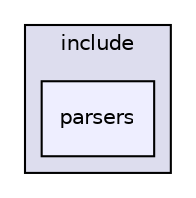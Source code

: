 digraph "include/parsers" {
  compound=true
  node [ fontsize="10", fontname="Helvetica"];
  edge [ labelfontsize="10", labelfontname="Helvetica"];
  subgraph clusterdir_d44c64559bbebec7f509842c48db8b23 {
    graph [ bgcolor="#ddddee", pencolor="black", label="include" fontname="Helvetica", fontsize="10", URL="dir_d44c64559bbebec7f509842c48db8b23.html"]
  dir_0e60aaf572639fb309df756001b1084a [shape=box, label="parsers", style="filled", fillcolor="#eeeeff", pencolor="black", URL="dir_0e60aaf572639fb309df756001b1084a.html"];
  }
}
